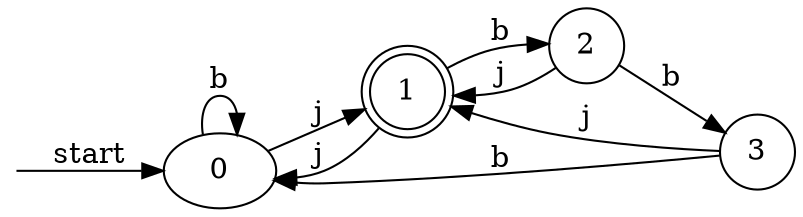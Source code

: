 digraph dfa {
    rankdir = LR;
    __start [style = invis, shape = point];
    __start -> "0" [ label = "start" ];
    node [shape = doublecircle]; "1"
    node [shape = circle];
    "0" -> "0" [ label = "b" ];
    "0" -> "1" [ label = "j" ];
    "1" -> "2" [ label = "b" ];
    "1" -> "0" [ label = "j" ];
    "2" -> "3" [ label = "b" ];
    "2" -> "1" [ label = "j" ];
    "3" -> "0" [ label = "b" ];
    "3" -> "1" [ label = "j" ];
}
